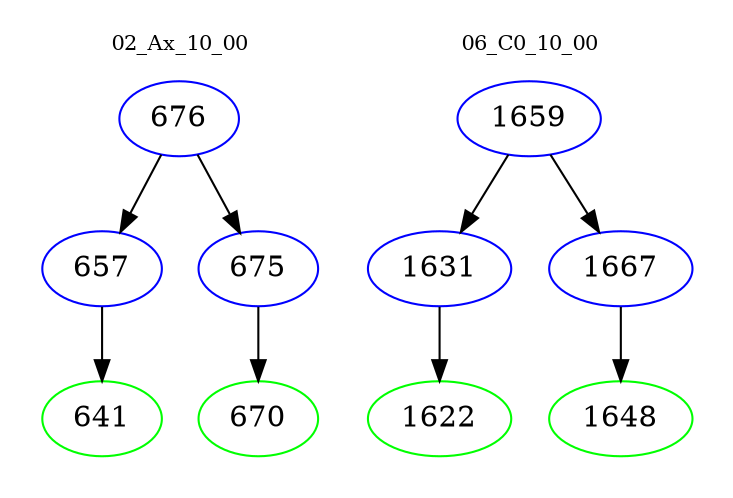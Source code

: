 digraph{
subgraph cluster_0 {
color = white
label = "02_Ax_10_00";
fontsize=10;
T0_676 [label="676", color="blue"]
T0_676 -> T0_657 [color="black"]
T0_657 [label="657", color="blue"]
T0_657 -> T0_641 [color="black"]
T0_641 [label="641", color="green"]
T0_676 -> T0_675 [color="black"]
T0_675 [label="675", color="blue"]
T0_675 -> T0_670 [color="black"]
T0_670 [label="670", color="green"]
}
subgraph cluster_1 {
color = white
label = "06_C0_10_00";
fontsize=10;
T1_1659 [label="1659", color="blue"]
T1_1659 -> T1_1631 [color="black"]
T1_1631 [label="1631", color="blue"]
T1_1631 -> T1_1622 [color="black"]
T1_1622 [label="1622", color="green"]
T1_1659 -> T1_1667 [color="black"]
T1_1667 [label="1667", color="blue"]
T1_1667 -> T1_1648 [color="black"]
T1_1648 [label="1648", color="green"]
}
}
